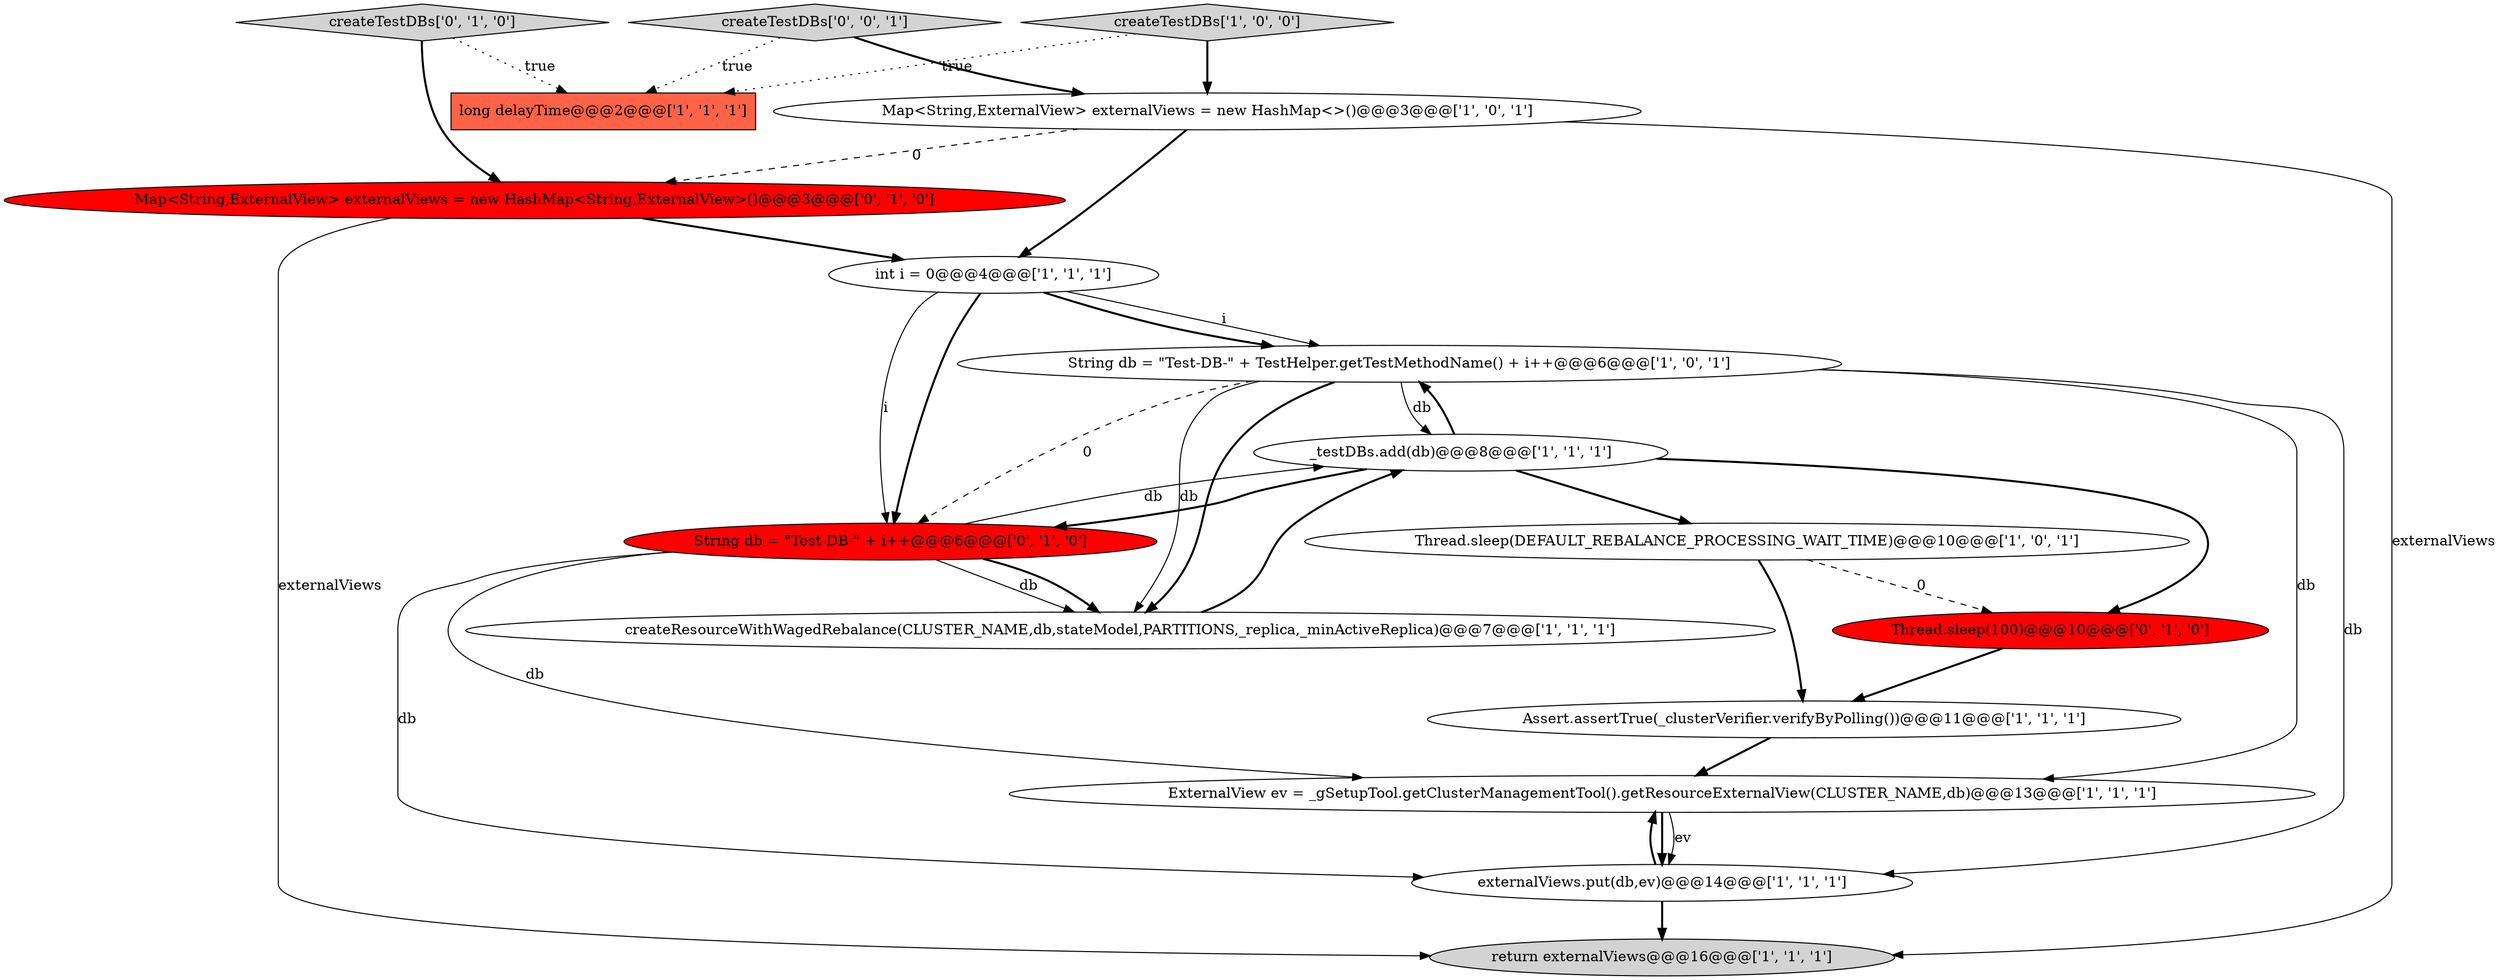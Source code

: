 digraph {
2 [style = filled, label = "Assert.assertTrue(_clusterVerifier.verifyByPolling())@@@11@@@['1', '1', '1']", fillcolor = white, shape = ellipse image = "AAA0AAABBB1BBB"];
3 [style = filled, label = "ExternalView ev = _gSetupTool.getClusterManagementTool().getResourceExternalView(CLUSTER_NAME,db)@@@13@@@['1', '1', '1']", fillcolor = white, shape = ellipse image = "AAA0AAABBB1BBB"];
1 [style = filled, label = "_testDBs.add(db)@@@8@@@['1', '1', '1']", fillcolor = white, shape = ellipse image = "AAA0AAABBB1BBB"];
10 [style = filled, label = "int i = 0@@@4@@@['1', '1', '1']", fillcolor = white, shape = ellipse image = "AAA0AAABBB1BBB"];
5 [style = filled, label = "createResourceWithWagedRebalance(CLUSTER_NAME,db,stateModel,PARTITIONS,_replica,_minActiveReplica)@@@7@@@['1', '1', '1']", fillcolor = white, shape = ellipse image = "AAA0AAABBB1BBB"];
9 [style = filled, label = "Map<String,ExternalView> externalViews = new HashMap<>()@@@3@@@['1', '0', '1']", fillcolor = white, shape = ellipse image = "AAA0AAABBB1BBB"];
12 [style = filled, label = "Map<String,ExternalView> externalViews = new HashMap<String,ExternalView>()@@@3@@@['0', '1', '0']", fillcolor = red, shape = ellipse image = "AAA1AAABBB2BBB"];
15 [style = filled, label = "Thread.sleep(100)@@@10@@@['0', '1', '0']", fillcolor = red, shape = ellipse image = "AAA1AAABBB2BBB"];
4 [style = filled, label = "createTestDBs['1', '0', '0']", fillcolor = lightgray, shape = diamond image = "AAA0AAABBB1BBB"];
6 [style = filled, label = "externalViews.put(db,ev)@@@14@@@['1', '1', '1']", fillcolor = white, shape = ellipse image = "AAA0AAABBB1BBB"];
16 [style = filled, label = "createTestDBs['0', '0', '1']", fillcolor = lightgray, shape = diamond image = "AAA0AAABBB3BBB"];
11 [style = filled, label = "String db = \"Test-DB-\" + TestHelper.getTestMethodName() + i++@@@6@@@['1', '0', '1']", fillcolor = white, shape = ellipse image = "AAA0AAABBB1BBB"];
13 [style = filled, label = "String db = \"Test-DB-\" + i++@@@6@@@['0', '1', '0']", fillcolor = red, shape = ellipse image = "AAA1AAABBB2BBB"];
8 [style = filled, label = "return externalViews@@@16@@@['1', '1', '1']", fillcolor = lightgray, shape = ellipse image = "AAA0AAABBB1BBB"];
7 [style = filled, label = "Thread.sleep(DEFAULT_REBALANCE_PROCESSING_WAIT_TIME)@@@10@@@['1', '0', '1']", fillcolor = white, shape = ellipse image = "AAA0AAABBB1BBB"];
0 [style = filled, label = "long delayTime@@@2@@@['1', '1', '1']", fillcolor = tomato, shape = box image = "AAA0AAABBB1BBB"];
14 [style = filled, label = "createTestDBs['0', '1', '0']", fillcolor = lightgray, shape = diamond image = "AAA0AAABBB2BBB"];
4->9 [style = bold, label=""];
6->3 [style = bold, label=""];
15->2 [style = bold, label=""];
14->0 [style = dotted, label="true"];
11->5 [style = solid, label="db"];
1->15 [style = bold, label=""];
2->3 [style = bold, label=""];
11->6 [style = solid, label="db"];
13->1 [style = solid, label="db"];
4->0 [style = dotted, label="true"];
3->6 [style = bold, label=""];
9->10 [style = bold, label=""];
1->7 [style = bold, label=""];
1->13 [style = bold, label=""];
10->13 [style = solid, label="i"];
10->11 [style = solid, label="i"];
1->11 [style = bold, label=""];
13->5 [style = solid, label="db"];
13->3 [style = solid, label="db"];
13->6 [style = solid, label="db"];
5->1 [style = bold, label=""];
11->5 [style = bold, label=""];
11->13 [style = dashed, label="0"];
12->10 [style = bold, label=""];
16->0 [style = dotted, label="true"];
10->13 [style = bold, label=""];
3->6 [style = solid, label="ev"];
7->2 [style = bold, label=""];
11->3 [style = solid, label="db"];
14->12 [style = bold, label=""];
6->8 [style = bold, label=""];
13->5 [style = bold, label=""];
12->8 [style = solid, label="externalViews"];
7->15 [style = dashed, label="0"];
9->12 [style = dashed, label="0"];
9->8 [style = solid, label="externalViews"];
11->1 [style = solid, label="db"];
16->9 [style = bold, label=""];
10->11 [style = bold, label=""];
}
